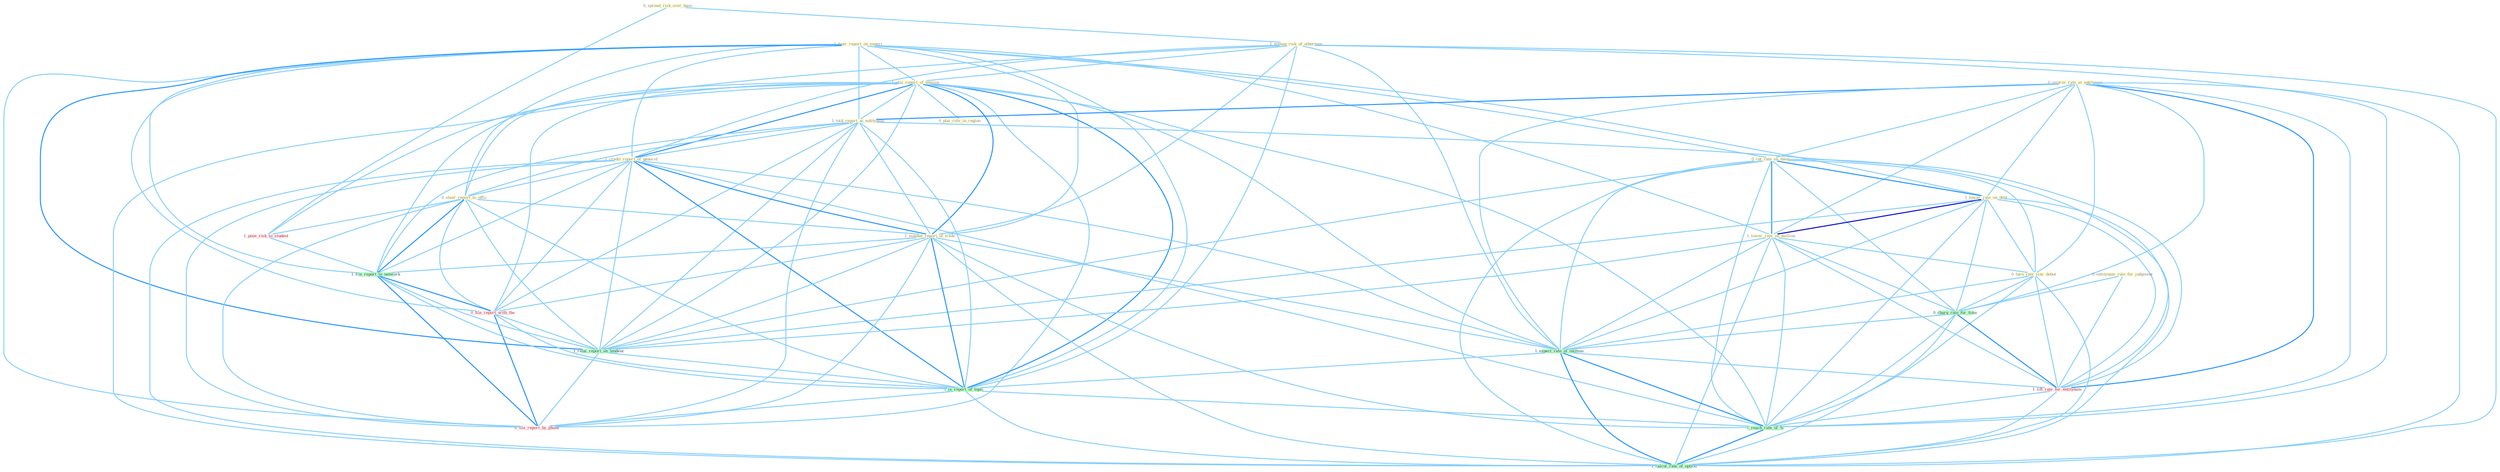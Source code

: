 Graph G{ 
    node
    [shape=polygon,style=filled,width=.5,height=.06,color="#BDFCC9",fixedsize=true,fontsize=4,
    fontcolor="#2f4f4f"];
    {node
    [color="#ffffe0", fontcolor="#8b7d6b"] "0_spread_risk_over_base " "1_manag_risk_of_othernum " "1_hear_report_on_experi " "1_plai_report_of_tension " "0_improv_rate_at_entitynam " "0_cut_rate_on_them " "1_lower_rate_on_debt " "0_plai_role_in_region " "1_told_report_at_entitynam " "1_credit_report_of_genocid " "0_entitynam_rule_for_judgment " "0_steer_report_to_offic " "1_lower_rate_on_million " "0_turn_rate_sinc_debut " "1_mandat_report_of_trade "}
{node [color="#fff0f5", fontcolor="#b22222"] "1_pose_risk_to_student " "0_file_report_with_the " "1_lift_rate_for_entitynam " "0_file_report_by_phone "}
edge [color="#B0E2FF"];

	"0_spread_risk_over_base " -- "1_manag_risk_of_othernum " [w="1", color="#87cefa" ];
	"0_spread_risk_over_base " -- "1_pose_risk_to_student " [w="1", color="#87cefa" ];
	"1_manag_risk_of_othernum " -- "1_plai_report_of_tension " [w="1", color="#87cefa" ];
	"1_manag_risk_of_othernum " -- "1_credit_report_of_genocid " [w="1", color="#87cefa" ];
	"1_manag_risk_of_othernum " -- "1_mandat_report_of_trade " [w="1", color="#87cefa" ];
	"1_manag_risk_of_othernum " -- "1_pose_risk_to_student " [w="1", color="#87cefa" ];
	"1_manag_risk_of_othernum " -- "1_expect_rate_of_increas " [w="1", color="#87cefa" ];
	"1_manag_risk_of_othernum " -- "1_is_report_of_topic " [w="1", color="#87cefa" ];
	"1_manag_risk_of_othernum " -- "1_reach_rate_of_% " [w="1", color="#87cefa" ];
	"1_manag_risk_of_othernum " -- "1_calcul_rate_of_option " [w="1", color="#87cefa" ];
	"1_hear_report_on_experi " -- "1_plai_report_of_tension " [w="1", color="#87cefa" ];
	"1_hear_report_on_experi " -- "0_cut_rate_on_them " [w="1", color="#87cefa" ];
	"1_hear_report_on_experi " -- "1_lower_rate_on_debt " [w="1", color="#87cefa" ];
	"1_hear_report_on_experi " -- "1_told_report_at_entitynam " [w="1", color="#87cefa" ];
	"1_hear_report_on_experi " -- "1_credit_report_of_genocid " [w="1", color="#87cefa" ];
	"1_hear_report_on_experi " -- "0_steer_report_to_offic " [w="1", color="#87cefa" ];
	"1_hear_report_on_experi " -- "1_lower_rate_on_million " [w="1", color="#87cefa" ];
	"1_hear_report_on_experi " -- "1_mandat_report_of_trade " [w="1", color="#87cefa" ];
	"1_hear_report_on_experi " -- "1_file_report_to_network " [w="1", color="#87cefa" ];
	"1_hear_report_on_experi " -- "0_file_report_with_the " [w="1", color="#87cefa" ];
	"1_hear_report_on_experi " -- "1_relai_report_on_tendenc " [w="2", color="#1e90ff" , len=0.8];
	"1_hear_report_on_experi " -- "1_is_report_of_topic " [w="1", color="#87cefa" ];
	"1_hear_report_on_experi " -- "0_file_report_by_phone " [w="1", color="#87cefa" ];
	"1_plai_report_of_tension " -- "0_plai_role_in_region " [w="1", color="#87cefa" ];
	"1_plai_report_of_tension " -- "1_told_report_at_entitynam " [w="1", color="#87cefa" ];
	"1_plai_report_of_tension " -- "1_credit_report_of_genocid " [w="2", color="#1e90ff" , len=0.8];
	"1_plai_report_of_tension " -- "0_steer_report_to_offic " [w="1", color="#87cefa" ];
	"1_plai_report_of_tension " -- "1_mandat_report_of_trade " [w="2", color="#1e90ff" , len=0.8];
	"1_plai_report_of_tension " -- "1_file_report_to_network " [w="1", color="#87cefa" ];
	"1_plai_report_of_tension " -- "0_file_report_with_the " [w="1", color="#87cefa" ];
	"1_plai_report_of_tension " -- "1_expect_rate_of_increas " [w="1", color="#87cefa" ];
	"1_plai_report_of_tension " -- "1_relai_report_on_tendenc " [w="1", color="#87cefa" ];
	"1_plai_report_of_tension " -- "1_is_report_of_topic " [w="2", color="#1e90ff" , len=0.8];
	"1_plai_report_of_tension " -- "1_reach_rate_of_% " [w="1", color="#87cefa" ];
	"1_plai_report_of_tension " -- "0_file_report_by_phone " [w="1", color="#87cefa" ];
	"1_plai_report_of_tension " -- "1_calcul_rate_of_option " [w="1", color="#87cefa" ];
	"0_improv_rate_at_entitynam " -- "0_cut_rate_on_them " [w="1", color="#87cefa" ];
	"0_improv_rate_at_entitynam " -- "1_lower_rate_on_debt " [w="1", color="#87cefa" ];
	"0_improv_rate_at_entitynam " -- "1_told_report_at_entitynam " [w="2", color="#1e90ff" , len=0.8];
	"0_improv_rate_at_entitynam " -- "1_lower_rate_on_million " [w="1", color="#87cefa" ];
	"0_improv_rate_at_entitynam " -- "0_turn_rate_sinc_debut " [w="1", color="#87cefa" ];
	"0_improv_rate_at_entitynam " -- "0_charg_rate_for_time " [w="1", color="#87cefa" ];
	"0_improv_rate_at_entitynam " -- "1_expect_rate_of_increas " [w="1", color="#87cefa" ];
	"0_improv_rate_at_entitynam " -- "1_lift_rate_for_entitynam " [w="2", color="#1e90ff" , len=0.8];
	"0_improv_rate_at_entitynam " -- "1_reach_rate_of_% " [w="1", color="#87cefa" ];
	"0_improv_rate_at_entitynam " -- "1_calcul_rate_of_option " [w="1", color="#87cefa" ];
	"0_cut_rate_on_them " -- "1_lower_rate_on_debt " [w="2", color="#1e90ff" , len=0.8];
	"0_cut_rate_on_them " -- "1_lower_rate_on_million " [w="2", color="#1e90ff" , len=0.8];
	"0_cut_rate_on_them " -- "0_turn_rate_sinc_debut " [w="1", color="#87cefa" ];
	"0_cut_rate_on_them " -- "0_charg_rate_for_time " [w="1", color="#87cefa" ];
	"0_cut_rate_on_them " -- "1_expect_rate_of_increas " [w="1", color="#87cefa" ];
	"0_cut_rate_on_them " -- "1_relai_report_on_tendenc " [w="1", color="#87cefa" ];
	"0_cut_rate_on_them " -- "1_lift_rate_for_entitynam " [w="1", color="#87cefa" ];
	"0_cut_rate_on_them " -- "1_reach_rate_of_% " [w="1", color="#87cefa" ];
	"0_cut_rate_on_them " -- "1_calcul_rate_of_option " [w="1", color="#87cefa" ];
	"1_lower_rate_on_debt " -- "1_lower_rate_on_million " [w="3", color="#0000cd" , len=0.6];
	"1_lower_rate_on_debt " -- "0_turn_rate_sinc_debut " [w="1", color="#87cefa" ];
	"1_lower_rate_on_debt " -- "0_charg_rate_for_time " [w="1", color="#87cefa" ];
	"1_lower_rate_on_debt " -- "1_expect_rate_of_increas " [w="1", color="#87cefa" ];
	"1_lower_rate_on_debt " -- "1_relai_report_on_tendenc " [w="1", color="#87cefa" ];
	"1_lower_rate_on_debt " -- "1_lift_rate_for_entitynam " [w="1", color="#87cefa" ];
	"1_lower_rate_on_debt " -- "1_reach_rate_of_% " [w="1", color="#87cefa" ];
	"1_lower_rate_on_debt " -- "1_calcul_rate_of_option " [w="1", color="#87cefa" ];
	"1_told_report_at_entitynam " -- "1_credit_report_of_genocid " [w="1", color="#87cefa" ];
	"1_told_report_at_entitynam " -- "0_steer_report_to_offic " [w="1", color="#87cefa" ];
	"1_told_report_at_entitynam " -- "1_mandat_report_of_trade " [w="1", color="#87cefa" ];
	"1_told_report_at_entitynam " -- "1_file_report_to_network " [w="1", color="#87cefa" ];
	"1_told_report_at_entitynam " -- "0_file_report_with_the " [w="1", color="#87cefa" ];
	"1_told_report_at_entitynam " -- "1_relai_report_on_tendenc " [w="1", color="#87cefa" ];
	"1_told_report_at_entitynam " -- "1_lift_rate_for_entitynam " [w="1", color="#87cefa" ];
	"1_told_report_at_entitynam " -- "1_is_report_of_topic " [w="1", color="#87cefa" ];
	"1_told_report_at_entitynam " -- "0_file_report_by_phone " [w="1", color="#87cefa" ];
	"1_credit_report_of_genocid " -- "0_steer_report_to_offic " [w="1", color="#87cefa" ];
	"1_credit_report_of_genocid " -- "1_mandat_report_of_trade " [w="2", color="#1e90ff" , len=0.8];
	"1_credit_report_of_genocid " -- "1_file_report_to_network " [w="1", color="#87cefa" ];
	"1_credit_report_of_genocid " -- "0_file_report_with_the " [w="1", color="#87cefa" ];
	"1_credit_report_of_genocid " -- "1_expect_rate_of_increas " [w="1", color="#87cefa" ];
	"1_credit_report_of_genocid " -- "1_relai_report_on_tendenc " [w="1", color="#87cefa" ];
	"1_credit_report_of_genocid " -- "1_is_report_of_topic " [w="2", color="#1e90ff" , len=0.8];
	"1_credit_report_of_genocid " -- "1_reach_rate_of_% " [w="1", color="#87cefa" ];
	"1_credit_report_of_genocid " -- "0_file_report_by_phone " [w="1", color="#87cefa" ];
	"1_credit_report_of_genocid " -- "1_calcul_rate_of_option " [w="1", color="#87cefa" ];
	"0_entitynam_rule_for_judgment " -- "0_charg_rate_for_time " [w="1", color="#87cefa" ];
	"0_entitynam_rule_for_judgment " -- "1_lift_rate_for_entitynam " [w="1", color="#87cefa" ];
	"0_steer_report_to_offic " -- "1_mandat_report_of_trade " [w="1", color="#87cefa" ];
	"0_steer_report_to_offic " -- "1_pose_risk_to_student " [w="1", color="#87cefa" ];
	"0_steer_report_to_offic " -- "1_file_report_to_network " [w="2", color="#1e90ff" , len=0.8];
	"0_steer_report_to_offic " -- "0_file_report_with_the " [w="1", color="#87cefa" ];
	"0_steer_report_to_offic " -- "1_relai_report_on_tendenc " [w="1", color="#87cefa" ];
	"0_steer_report_to_offic " -- "1_is_report_of_topic " [w="1", color="#87cefa" ];
	"0_steer_report_to_offic " -- "0_file_report_by_phone " [w="1", color="#87cefa" ];
	"1_lower_rate_on_million " -- "0_turn_rate_sinc_debut " [w="1", color="#87cefa" ];
	"1_lower_rate_on_million " -- "0_charg_rate_for_time " [w="1", color="#87cefa" ];
	"1_lower_rate_on_million " -- "1_expect_rate_of_increas " [w="1", color="#87cefa" ];
	"1_lower_rate_on_million " -- "1_relai_report_on_tendenc " [w="1", color="#87cefa" ];
	"1_lower_rate_on_million " -- "1_lift_rate_for_entitynam " [w="1", color="#87cefa" ];
	"1_lower_rate_on_million " -- "1_reach_rate_of_% " [w="1", color="#87cefa" ];
	"1_lower_rate_on_million " -- "1_calcul_rate_of_option " [w="1", color="#87cefa" ];
	"0_turn_rate_sinc_debut " -- "0_charg_rate_for_time " [w="1", color="#87cefa" ];
	"0_turn_rate_sinc_debut " -- "1_expect_rate_of_increas " [w="1", color="#87cefa" ];
	"0_turn_rate_sinc_debut " -- "1_lift_rate_for_entitynam " [w="1", color="#87cefa" ];
	"0_turn_rate_sinc_debut " -- "1_reach_rate_of_% " [w="1", color="#87cefa" ];
	"0_turn_rate_sinc_debut " -- "1_calcul_rate_of_option " [w="1", color="#87cefa" ];
	"1_mandat_report_of_trade " -- "1_file_report_to_network " [w="1", color="#87cefa" ];
	"1_mandat_report_of_trade " -- "0_file_report_with_the " [w="1", color="#87cefa" ];
	"1_mandat_report_of_trade " -- "1_expect_rate_of_increas " [w="1", color="#87cefa" ];
	"1_mandat_report_of_trade " -- "1_relai_report_on_tendenc " [w="1", color="#87cefa" ];
	"1_mandat_report_of_trade " -- "1_is_report_of_topic " [w="2", color="#1e90ff" , len=0.8];
	"1_mandat_report_of_trade " -- "1_reach_rate_of_% " [w="1", color="#87cefa" ];
	"1_mandat_report_of_trade " -- "0_file_report_by_phone " [w="1", color="#87cefa" ];
	"1_mandat_report_of_trade " -- "1_calcul_rate_of_option " [w="1", color="#87cefa" ];
	"1_pose_risk_to_student " -- "1_file_report_to_network " [w="1", color="#87cefa" ];
	"1_file_report_to_network " -- "0_file_report_with_the " [w="2", color="#1e90ff" , len=0.8];
	"1_file_report_to_network " -- "1_relai_report_on_tendenc " [w="1", color="#87cefa" ];
	"1_file_report_to_network " -- "1_is_report_of_topic " [w="1", color="#87cefa" ];
	"1_file_report_to_network " -- "0_file_report_by_phone " [w="2", color="#1e90ff" , len=0.8];
	"0_file_report_with_the " -- "1_relai_report_on_tendenc " [w="1", color="#87cefa" ];
	"0_file_report_with_the " -- "1_is_report_of_topic " [w="1", color="#87cefa" ];
	"0_file_report_with_the " -- "0_file_report_by_phone " [w="2", color="#1e90ff" , len=0.8];
	"0_charg_rate_for_time " -- "1_expect_rate_of_increas " [w="1", color="#87cefa" ];
	"0_charg_rate_for_time " -- "1_lift_rate_for_entitynam " [w="2", color="#1e90ff" , len=0.8];
	"0_charg_rate_for_time " -- "1_reach_rate_of_% " [w="1", color="#87cefa" ];
	"0_charg_rate_for_time " -- "1_calcul_rate_of_option " [w="1", color="#87cefa" ];
	"1_expect_rate_of_increas " -- "1_lift_rate_for_entitynam " [w="1", color="#87cefa" ];
	"1_expect_rate_of_increas " -- "1_is_report_of_topic " [w="1", color="#87cefa" ];
	"1_expect_rate_of_increas " -- "1_reach_rate_of_% " [w="2", color="#1e90ff" , len=0.8];
	"1_expect_rate_of_increas " -- "1_calcul_rate_of_option " [w="2", color="#1e90ff" , len=0.8];
	"1_relai_report_on_tendenc " -- "1_is_report_of_topic " [w="1", color="#87cefa" ];
	"1_relai_report_on_tendenc " -- "0_file_report_by_phone " [w="1", color="#87cefa" ];
	"1_lift_rate_for_entitynam " -- "1_reach_rate_of_% " [w="1", color="#87cefa" ];
	"1_lift_rate_for_entitynam " -- "1_calcul_rate_of_option " [w="1", color="#87cefa" ];
	"1_is_report_of_topic " -- "1_reach_rate_of_% " [w="1", color="#87cefa" ];
	"1_is_report_of_topic " -- "0_file_report_by_phone " [w="1", color="#87cefa" ];
	"1_is_report_of_topic " -- "1_calcul_rate_of_option " [w="1", color="#87cefa" ];
	"1_reach_rate_of_% " -- "1_calcul_rate_of_option " [w="2", color="#1e90ff" , len=0.8];
}